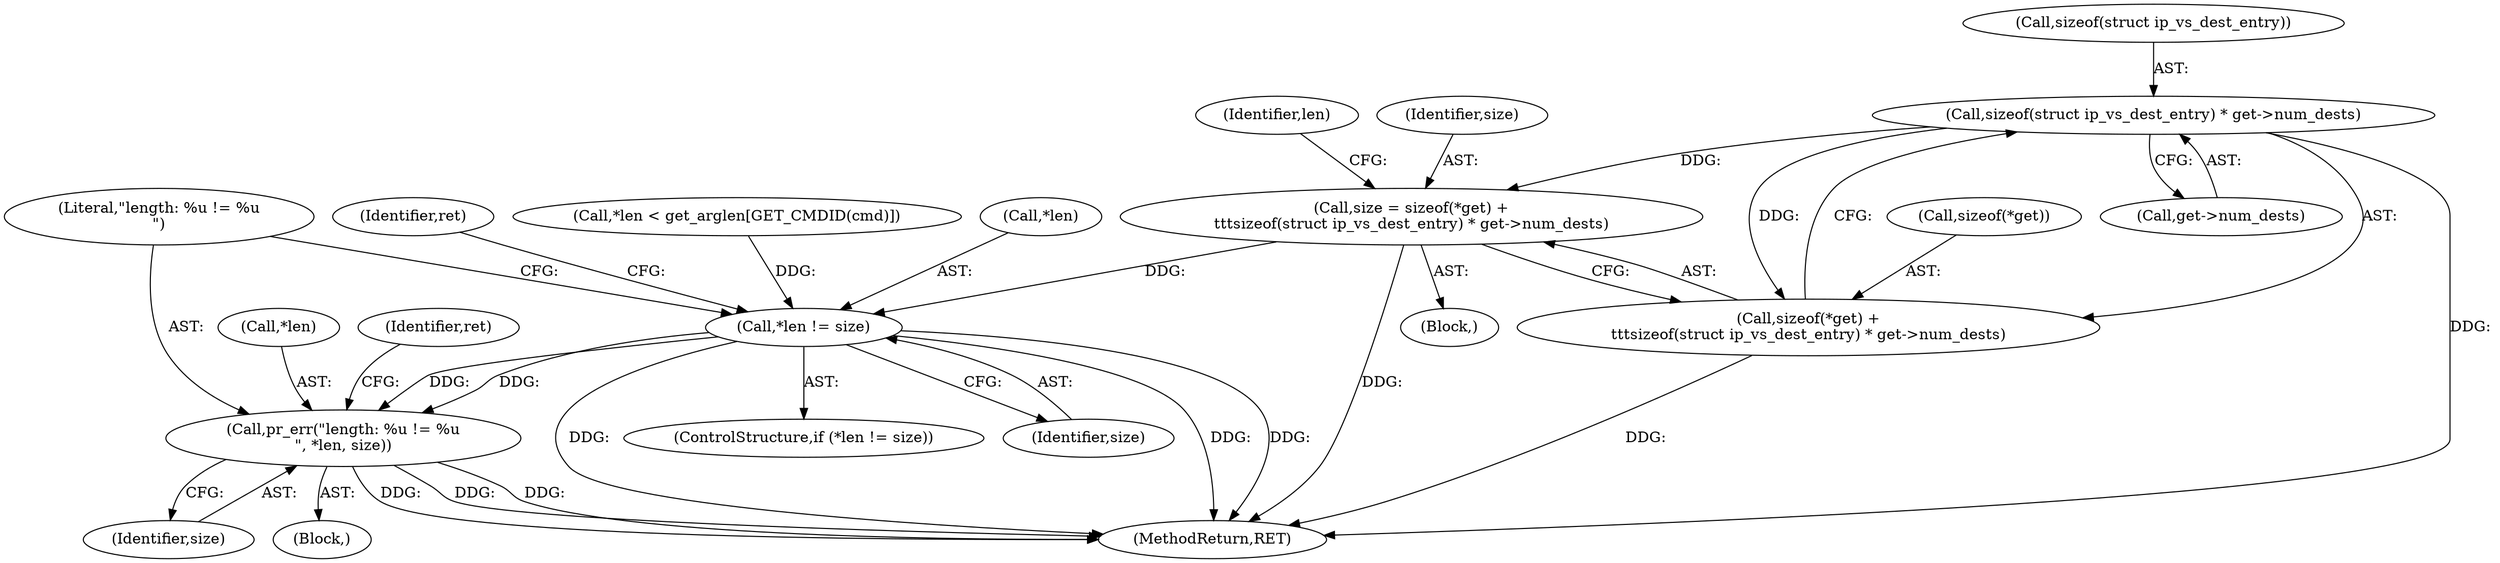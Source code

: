 digraph "0_linux_04bcef2a83f40c6db24222b27a52892cba39dffb@API" {
"1000374" [label="(Call,sizeof(struct ip_vs_dest_entry) * get->num_dests)"];
"1000368" [label="(Call,size = sizeof(*get) +\n\t\t\tsizeof(struct ip_vs_dest_entry) * get->num_dests)"];
"1000381" [label="(Call,*len != size)"];
"1000386" [label="(Call,pr_err(\"length: %u != %u\n\", *len, size))"];
"1000370" [label="(Call,sizeof(*get) +\n\t\t\tsizeof(struct ip_vs_dest_entry) * get->num_dests)"];
"1000375" [label="(Call,sizeof(struct ip_vs_dest_entry))"];
"1000397" [label="(Identifier,ret)"];
"1000388" [label="(Call,*len)"];
"1000131" [label="(Call,*len < get_arglen[GET_CMDID(cmd)])"];
"1000392" [label="(Identifier,ret)"];
"1000374" [label="(Call,sizeof(struct ip_vs_dest_entry) * get->num_dests)"];
"1000386" [label="(Call,pr_err(\"length: %u != %u\n\", *len, size))"];
"1000371" [label="(Call,sizeof(*get))"];
"1000385" [label="(Block,)"];
"1000382" [label="(Call,*len)"];
"1000387" [label="(Literal,\"length: %u != %u\n\")"];
"1000370" [label="(Call,sizeof(*get) +\n\t\t\tsizeof(struct ip_vs_dest_entry) * get->num_dests)"];
"1000380" [label="(ControlStructure,if (*len != size))"];
"1000520" [label="(MethodReturn,RET)"];
"1000368" [label="(Call,size = sizeof(*get) +\n\t\t\tsizeof(struct ip_vs_dest_entry) * get->num_dests)"];
"1000383" [label="(Identifier,len)"];
"1000377" [label="(Call,get->num_dests)"];
"1000360" [label="(Block,)"];
"1000381" [label="(Call,*len != size)"];
"1000369" [label="(Identifier,size)"];
"1000384" [label="(Identifier,size)"];
"1000390" [label="(Identifier,size)"];
"1000374" -> "1000370"  [label="AST: "];
"1000374" -> "1000377"  [label="CFG: "];
"1000375" -> "1000374"  [label="AST: "];
"1000377" -> "1000374"  [label="AST: "];
"1000370" -> "1000374"  [label="CFG: "];
"1000374" -> "1000520"  [label="DDG: "];
"1000374" -> "1000368"  [label="DDG: "];
"1000374" -> "1000370"  [label="DDG: "];
"1000368" -> "1000360"  [label="AST: "];
"1000368" -> "1000370"  [label="CFG: "];
"1000369" -> "1000368"  [label="AST: "];
"1000370" -> "1000368"  [label="AST: "];
"1000383" -> "1000368"  [label="CFG: "];
"1000368" -> "1000520"  [label="DDG: "];
"1000368" -> "1000381"  [label="DDG: "];
"1000381" -> "1000380"  [label="AST: "];
"1000381" -> "1000384"  [label="CFG: "];
"1000382" -> "1000381"  [label="AST: "];
"1000384" -> "1000381"  [label="AST: "];
"1000387" -> "1000381"  [label="CFG: "];
"1000397" -> "1000381"  [label="CFG: "];
"1000381" -> "1000520"  [label="DDG: "];
"1000381" -> "1000520"  [label="DDG: "];
"1000381" -> "1000520"  [label="DDG: "];
"1000131" -> "1000381"  [label="DDG: "];
"1000381" -> "1000386"  [label="DDG: "];
"1000381" -> "1000386"  [label="DDG: "];
"1000386" -> "1000385"  [label="AST: "];
"1000386" -> "1000390"  [label="CFG: "];
"1000387" -> "1000386"  [label="AST: "];
"1000388" -> "1000386"  [label="AST: "];
"1000390" -> "1000386"  [label="AST: "];
"1000392" -> "1000386"  [label="CFG: "];
"1000386" -> "1000520"  [label="DDG: "];
"1000386" -> "1000520"  [label="DDG: "];
"1000386" -> "1000520"  [label="DDG: "];
"1000371" -> "1000370"  [label="AST: "];
"1000370" -> "1000520"  [label="DDG: "];
}
